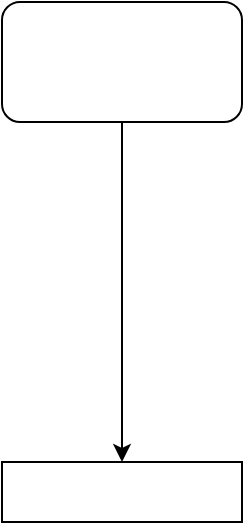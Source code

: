 <mxfile version="17.4.0" type="github"><diagram id="z8fUBfOabGOkTEecKIYW" name="Page-1"><mxGraphModel dx="868" dy="520" grid="1" gridSize="10" guides="1" tooltips="1" connect="1" arrows="1" fold="1" page="1" pageScale="1" pageWidth="827" pageHeight="1169" math="0" shadow="0"><root><mxCell id="0"/><mxCell id="1" parent="0"/><mxCell id="1-H_bIq3a8al5lrHteVI-2" style="edgeStyle=orthogonalEdgeStyle;rounded=0;orthogonalLoop=1;jettySize=auto;html=1;entryX=0.5;entryY=0;entryDx=0;entryDy=0;exitX=0.5;exitY=1;exitDx=0;exitDy=0;" edge="1" parent="1" source="1-H_bIq3a8al5lrHteVI-5" target="1-H_bIq3a8al5lrHteVI-4"><mxGeometry relative="1" as="geometry"><mxPoint x="400" y="370" as="targetPoint"/><mxPoint x="400" y="270" as="sourcePoint"/></mxGeometry></mxCell><mxCell id="1-H_bIq3a8al5lrHteVI-4" value="" style="rounded=0;whiteSpace=wrap;html=1;" vertex="1" parent="1"><mxGeometry x="340" y="390" width="120" height="30" as="geometry"/></mxCell><mxCell id="1-H_bIq3a8al5lrHteVI-5" value="" style="rounded=1;whiteSpace=wrap;html=1;" vertex="1" parent="1"><mxGeometry x="340" y="160" width="120" height="60" as="geometry"/></mxCell></root></mxGraphModel></diagram></mxfile>